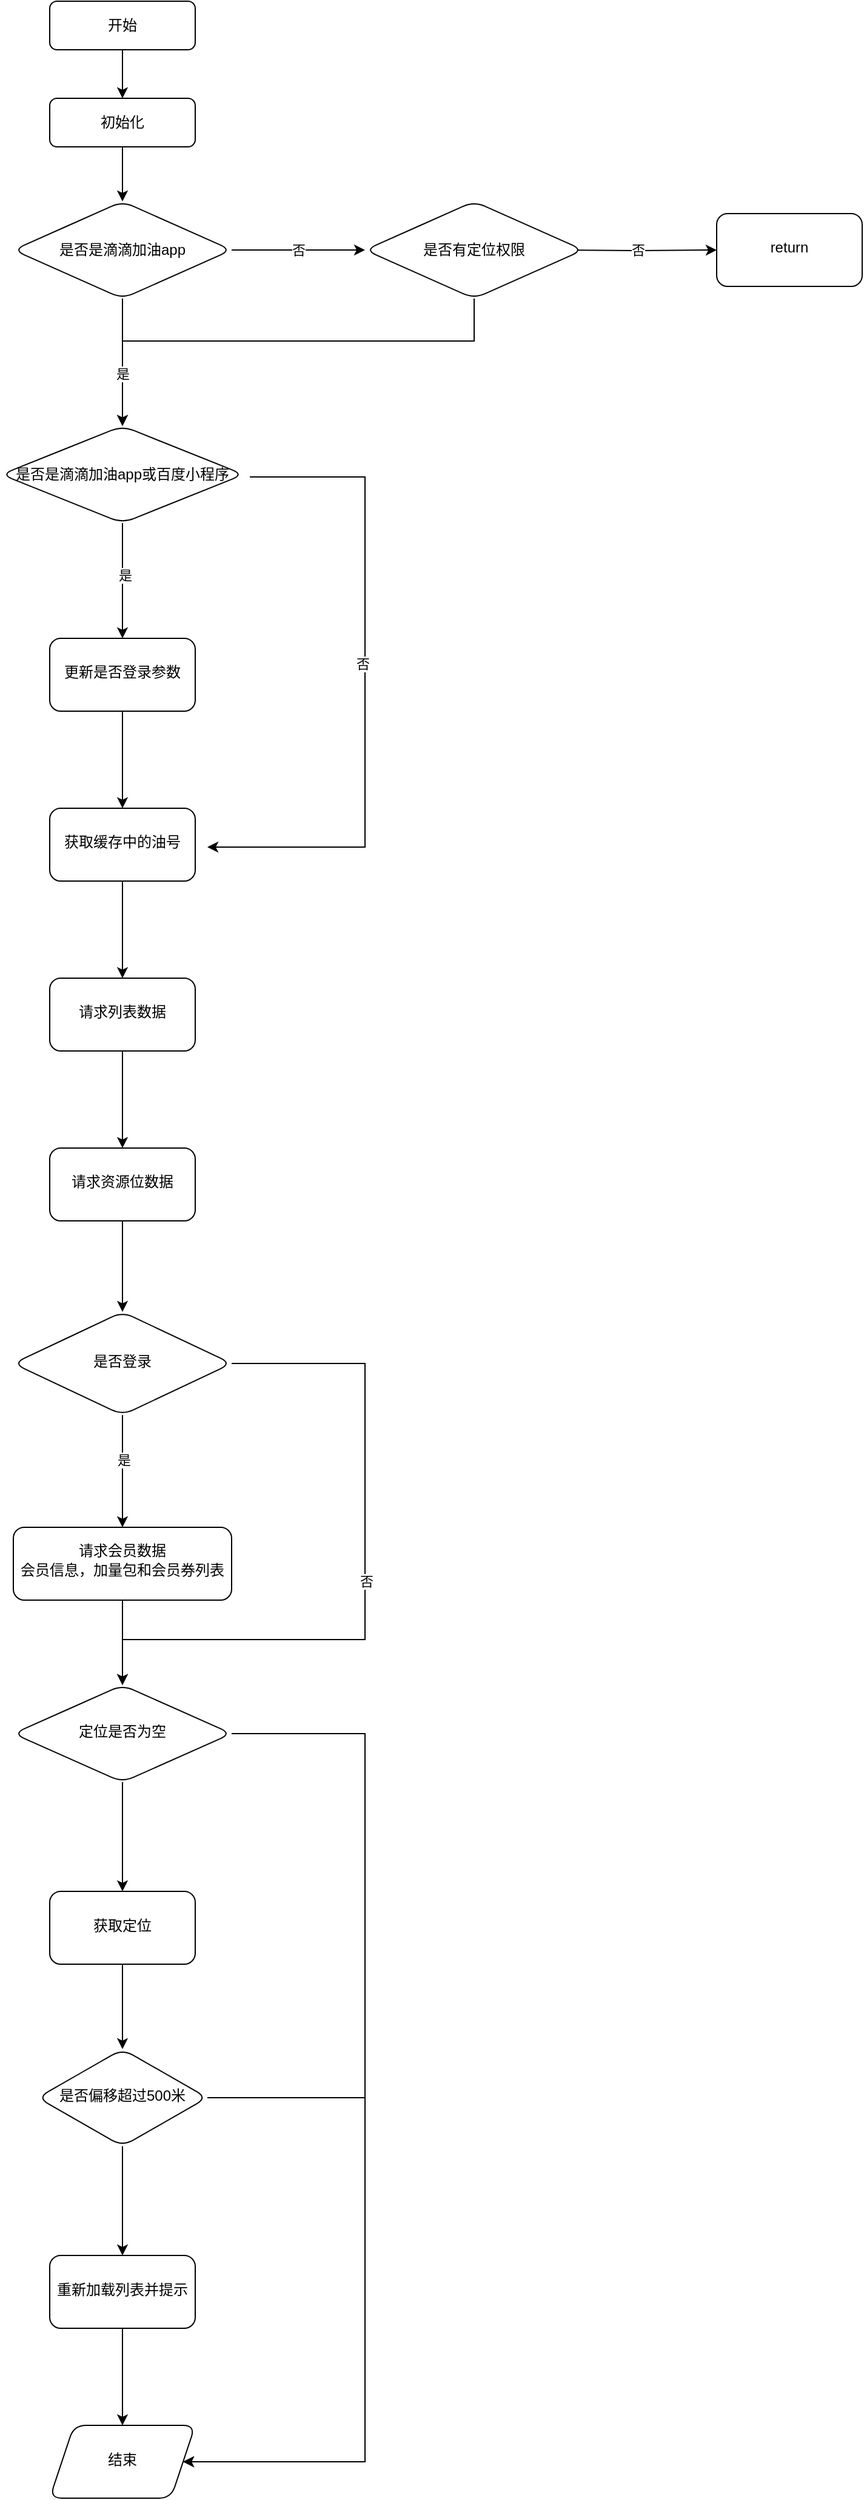 <mxfile version="24.3.1" type="github">
  <diagram id="C5RBs43oDa-KdzZeNtuy" name="storeLIst.index">
    <mxGraphModel dx="1242" dy="796" grid="1" gridSize="10" guides="1" tooltips="1" connect="1" arrows="1" fold="1" page="1" pageScale="1" pageWidth="827" pageHeight="1169" math="0" shadow="0">
      <root>
        <mxCell id="WIyWlLk6GJQsqaUBKTNV-0" />
        <mxCell id="WIyWlLk6GJQsqaUBKTNV-1" parent="WIyWlLk6GJQsqaUBKTNV-0" />
        <mxCell id="lm9GeJffUCndGJtadTd7-4" style="edgeStyle=orthogonalEdgeStyle;rounded=0;orthogonalLoop=1;jettySize=auto;html=1;entryX=0.5;entryY=0;entryDx=0;entryDy=0;" parent="WIyWlLk6GJQsqaUBKTNV-1" source="WIyWlLk6GJQsqaUBKTNV-3" target="WIyWlLk6GJQsqaUBKTNV-7" edge="1">
          <mxGeometry relative="1" as="geometry" />
        </mxCell>
        <mxCell id="WIyWlLk6GJQsqaUBKTNV-3" value="开始" style="rounded=1;whiteSpace=wrap;html=1;fontSize=12;glass=0;strokeWidth=1;shadow=0;" parent="WIyWlLk6GJQsqaUBKTNV-1" vertex="1">
          <mxGeometry x="340" y="40" width="120" height="40" as="geometry" />
        </mxCell>
        <mxCell id="3zuaLprTj63rOy8TazoA-38" value="" style="edgeStyle=orthogonalEdgeStyle;rounded=0;orthogonalLoop=1;jettySize=auto;html=1;" parent="WIyWlLk6GJQsqaUBKTNV-1" source="WIyWlLk6GJQsqaUBKTNV-7" target="3zuaLprTj63rOy8TazoA-37" edge="1">
          <mxGeometry relative="1" as="geometry" />
        </mxCell>
        <mxCell id="WIyWlLk6GJQsqaUBKTNV-7" value="初始化" style="rounded=1;whiteSpace=wrap;html=1;fontSize=12;glass=0;strokeWidth=1;shadow=0;" parent="WIyWlLk6GJQsqaUBKTNV-1" vertex="1">
          <mxGeometry x="340" y="120" width="120" height="40" as="geometry" />
        </mxCell>
        <mxCell id="3zuaLprTj63rOy8TazoA-15" value="否" style="edgeStyle=orthogonalEdgeStyle;rounded=0;orthogonalLoop=1;jettySize=auto;html=1;" parent="WIyWlLk6GJQsqaUBKTNV-1" target="3zuaLprTj63rOy8TazoA-14" edge="1">
          <mxGeometry x="0.011" relative="1" as="geometry">
            <mxPoint x="760" y="245" as="sourcePoint" />
            <mxPoint as="offset" />
          </mxGeometry>
        </mxCell>
        <mxCell id="3zuaLprTj63rOy8TazoA-14" value="return" style="rounded=1;whiteSpace=wrap;html=1;shadow=0;strokeWidth=1;spacing=6;spacingTop=-4;" parent="WIyWlLk6GJQsqaUBKTNV-1" vertex="1">
          <mxGeometry x="890" y="215" width="120" height="60" as="geometry" />
        </mxCell>
        <mxCell id="3zuaLprTj63rOy8TazoA-26" value="" style="edgeStyle=orthogonalEdgeStyle;rounded=0;orthogonalLoop=1;jettySize=auto;html=1;" parent="WIyWlLk6GJQsqaUBKTNV-1" source="3zuaLprTj63rOy8TazoA-23" target="3zuaLprTj63rOy8TazoA-25" edge="1">
          <mxGeometry relative="1" as="geometry" />
        </mxCell>
        <mxCell id="3zuaLprTj63rOy8TazoA-23" value="更新是否登录参数" style="rounded=1;whiteSpace=wrap;html=1;shadow=0;strokeWidth=1;spacing=6;spacingTop=-4;" parent="WIyWlLk6GJQsqaUBKTNV-1" vertex="1">
          <mxGeometry x="340" y="565" width="120" height="60" as="geometry" />
        </mxCell>
        <mxCell id="3zuaLprTj63rOy8TazoA-28" value="" style="edgeStyle=orthogonalEdgeStyle;rounded=0;orthogonalLoop=1;jettySize=auto;html=1;" parent="WIyWlLk6GJQsqaUBKTNV-1" source="3zuaLprTj63rOy8TazoA-25" target="3zuaLprTj63rOy8TazoA-27" edge="1">
          <mxGeometry relative="1" as="geometry" />
        </mxCell>
        <mxCell id="3zuaLprTj63rOy8TazoA-25" value="获取缓存中的油号" style="rounded=1;whiteSpace=wrap;html=1;shadow=0;strokeWidth=1;spacing=6;spacingTop=-4;" parent="WIyWlLk6GJQsqaUBKTNV-1" vertex="1">
          <mxGeometry x="340" y="705" width="120" height="60" as="geometry" />
        </mxCell>
        <mxCell id="3zuaLprTj63rOy8TazoA-30" value="" style="edgeStyle=orthogonalEdgeStyle;rounded=0;orthogonalLoop=1;jettySize=auto;html=1;" parent="WIyWlLk6GJQsqaUBKTNV-1" source="3zuaLprTj63rOy8TazoA-27" target="3zuaLprTj63rOy8TazoA-29" edge="1">
          <mxGeometry relative="1" as="geometry" />
        </mxCell>
        <mxCell id="3zuaLprTj63rOy8TazoA-27" value="请求列表数据" style="rounded=1;whiteSpace=wrap;html=1;shadow=0;strokeWidth=1;spacing=6;spacingTop=-4;" parent="WIyWlLk6GJQsqaUBKTNV-1" vertex="1">
          <mxGeometry x="340" y="845" width="120" height="60" as="geometry" />
        </mxCell>
        <mxCell id="3zuaLprTj63rOy8TazoA-36" value="" style="edgeStyle=orthogonalEdgeStyle;rounded=0;orthogonalLoop=1;jettySize=auto;html=1;" parent="WIyWlLk6GJQsqaUBKTNV-1" source="3zuaLprTj63rOy8TazoA-29" target="3zuaLprTj63rOy8TazoA-35" edge="1">
          <mxGeometry relative="1" as="geometry" />
        </mxCell>
        <mxCell id="3zuaLprTj63rOy8TazoA-29" value="请求资源位数据" style="rounded=1;whiteSpace=wrap;html=1;shadow=0;strokeWidth=1;spacing=6;spacingTop=-4;" parent="WIyWlLk6GJQsqaUBKTNV-1" vertex="1">
          <mxGeometry x="340" y="985" width="120" height="60" as="geometry" />
        </mxCell>
        <mxCell id="3zuaLprTj63rOy8TazoA-46" value="" style="edgeStyle=orthogonalEdgeStyle;rounded=0;orthogonalLoop=1;jettySize=auto;html=1;" parent="WIyWlLk6GJQsqaUBKTNV-1" source="3zuaLprTj63rOy8TazoA-35" target="3zuaLprTj63rOy8TazoA-45" edge="1">
          <mxGeometry relative="1" as="geometry" />
        </mxCell>
        <mxCell id="3zuaLprTj63rOy8TazoA-64" value="是" style="edgeLabel;html=1;align=center;verticalAlign=middle;resizable=0;points=[];" parent="3zuaLprTj63rOy8TazoA-46" vertex="1" connectable="0">
          <mxGeometry x="-0.2" y="1" relative="1" as="geometry">
            <mxPoint as="offset" />
          </mxGeometry>
        </mxCell>
        <mxCell id="3zuaLprTj63rOy8TazoA-61" style="edgeStyle=orthogonalEdgeStyle;rounded=0;orthogonalLoop=1;jettySize=auto;html=1;entryX=0.5;entryY=0;entryDx=0;entryDy=0;" parent="WIyWlLk6GJQsqaUBKTNV-1" source="3zuaLprTj63rOy8TazoA-35" target="3zuaLprTj63rOy8TazoA-56" edge="1">
          <mxGeometry relative="1" as="geometry">
            <mxPoint x="530" y="1430" as="targetPoint" />
            <Array as="points">
              <mxPoint x="600" y="1163" />
              <mxPoint x="600" y="1390" />
              <mxPoint x="400" y="1390" />
            </Array>
          </mxGeometry>
        </mxCell>
        <mxCell id="3zuaLprTj63rOy8TazoA-65" value="否" style="edgeLabel;html=1;align=center;verticalAlign=middle;resizable=0;points=[];" parent="3zuaLprTj63rOy8TazoA-61" vertex="1" connectable="0">
          <mxGeometry x="0.004" y="1" relative="1" as="geometry">
            <mxPoint y="1" as="offset" />
          </mxGeometry>
        </mxCell>
        <mxCell id="3zuaLprTj63rOy8TazoA-35" value="是否登录" style="rhombus;whiteSpace=wrap;html=1;rounded=1;shadow=0;strokeWidth=1;spacing=6;spacingTop=-4;" parent="WIyWlLk6GJQsqaUBKTNV-1" vertex="1">
          <mxGeometry x="310" y="1120" width="180" height="85" as="geometry" />
        </mxCell>
        <mxCell id="3zuaLprTj63rOy8TazoA-41" value="否" style="edgeStyle=orthogonalEdgeStyle;rounded=0;orthogonalLoop=1;jettySize=auto;html=1;" parent="WIyWlLk6GJQsqaUBKTNV-1" source="3zuaLprTj63rOy8TazoA-37" target="3zuaLprTj63rOy8TazoA-40" edge="1">
          <mxGeometry relative="1" as="geometry">
            <Array as="points">
              <mxPoint x="550" y="245" />
              <mxPoint x="550" y="245" />
            </Array>
          </mxGeometry>
        </mxCell>
        <mxCell id="3zuaLprTj63rOy8TazoA-43" style="edgeStyle=orthogonalEdgeStyle;rounded=0;orthogonalLoop=1;jettySize=auto;html=1;entryX=0.5;entryY=0;entryDx=0;entryDy=0;" parent="WIyWlLk6GJQsqaUBKTNV-1" source="3zuaLprTj63rOy8TazoA-37" target="3zuaLprTj63rOy8TazoA-51" edge="1">
          <mxGeometry relative="1" as="geometry">
            <mxPoint x="400" y="380" as="targetPoint" />
          </mxGeometry>
        </mxCell>
        <mxCell id="3zuaLprTj63rOy8TazoA-37" value="是否是滴滴加油app" style="rhombus;whiteSpace=wrap;html=1;rounded=1;glass=0;strokeWidth=1;shadow=0;" parent="WIyWlLk6GJQsqaUBKTNV-1" vertex="1">
          <mxGeometry x="310" y="205" width="180" height="80" as="geometry" />
        </mxCell>
        <mxCell id="3zuaLprTj63rOy8TazoA-58" style="edgeStyle=orthogonalEdgeStyle;rounded=0;orthogonalLoop=1;jettySize=auto;html=1;entryX=0.5;entryY=0;entryDx=0;entryDy=0;" parent="WIyWlLk6GJQsqaUBKTNV-1" source="3zuaLprTj63rOy8TazoA-40" target="3zuaLprTj63rOy8TazoA-51" edge="1">
          <mxGeometry relative="1" as="geometry">
            <Array as="points">
              <mxPoint x="690" y="320" />
              <mxPoint x="400" y="320" />
            </Array>
          </mxGeometry>
        </mxCell>
        <mxCell id="3zuaLprTj63rOy8TazoA-59" value="是" style="edgeLabel;html=1;align=center;verticalAlign=middle;resizable=0;points=[];" parent="3zuaLprTj63rOy8TazoA-58" vertex="1" connectable="0">
          <mxGeometry x="0.782" relative="1" as="geometry">
            <mxPoint as="offset" />
          </mxGeometry>
        </mxCell>
        <mxCell id="3zuaLprTj63rOy8TazoA-40" value="是否有定位权限" style="rhombus;whiteSpace=wrap;html=1;rounded=1;glass=0;strokeWidth=1;shadow=0;" parent="WIyWlLk6GJQsqaUBKTNV-1" vertex="1">
          <mxGeometry x="600" y="205" width="180" height="80" as="geometry" />
        </mxCell>
        <mxCell id="3zuaLprTj63rOy8TazoA-57" value="" style="edgeStyle=orthogonalEdgeStyle;rounded=0;orthogonalLoop=1;jettySize=auto;html=1;" parent="WIyWlLk6GJQsqaUBKTNV-1" source="3zuaLprTj63rOy8TazoA-45" target="3zuaLprTj63rOy8TazoA-56" edge="1">
          <mxGeometry relative="1" as="geometry" />
        </mxCell>
        <mxCell id="3zuaLprTj63rOy8TazoA-45" value="请求会员数据&lt;div&gt;&lt;div style=&quot;font-family: Menlo, Monaco, &amp;quot;Courier New&amp;quot;, monospace; line-height: 18px; white-space: pre;&quot;&gt;会员信息，加量包和会员券列表&lt;/div&gt;&lt;/div&gt;" style="whiteSpace=wrap;html=1;rounded=1;shadow=0;strokeWidth=1;spacing=6;spacingTop=-4;" parent="WIyWlLk6GJQsqaUBKTNV-1" vertex="1">
          <mxGeometry x="310" y="1297.5" width="180" height="60" as="geometry" />
        </mxCell>
        <mxCell id="3zuaLprTj63rOy8TazoA-52" style="edgeStyle=orthogonalEdgeStyle;rounded=0;orthogonalLoop=1;jettySize=auto;html=1;entryX=0.5;entryY=0;entryDx=0;entryDy=0;" parent="WIyWlLk6GJQsqaUBKTNV-1" source="3zuaLprTj63rOy8TazoA-51" target="3zuaLprTj63rOy8TazoA-23" edge="1">
          <mxGeometry relative="1" as="geometry" />
        </mxCell>
        <mxCell id="3zuaLprTj63rOy8TazoA-62" value="是" style="edgeLabel;html=1;align=center;verticalAlign=middle;resizable=0;points=[];" parent="3zuaLprTj63rOy8TazoA-52" vertex="1" connectable="0">
          <mxGeometry x="-0.095" y="2" relative="1" as="geometry">
            <mxPoint as="offset" />
          </mxGeometry>
        </mxCell>
        <mxCell id="3zuaLprTj63rOy8TazoA-53" style="edgeStyle=orthogonalEdgeStyle;rounded=0;orthogonalLoop=1;jettySize=auto;html=1;entryX=1;entryY=0.5;entryDx=0;entryDy=0;" parent="WIyWlLk6GJQsqaUBKTNV-1" edge="1">
          <mxGeometry relative="1" as="geometry">
            <mxPoint x="505" y="432" as="sourcePoint" />
            <mxPoint x="470" y="737" as="targetPoint" />
            <Array as="points">
              <mxPoint x="600" y="432" />
              <mxPoint x="600" y="737" />
            </Array>
          </mxGeometry>
        </mxCell>
        <mxCell id="3zuaLprTj63rOy8TazoA-63" value="否" style="edgeLabel;html=1;align=center;verticalAlign=middle;resizable=0;points=[];" parent="3zuaLprTj63rOy8TazoA-53" vertex="1" connectable="0">
          <mxGeometry x="-0.06" y="-2" relative="1" as="geometry">
            <mxPoint as="offset" />
          </mxGeometry>
        </mxCell>
        <mxCell id="3zuaLprTj63rOy8TazoA-51" value="是否是滴滴加油app&lt;span style=&quot;background-color: initial;&quot;&gt;或百度小程序&lt;/span&gt;" style="rhombus;whiteSpace=wrap;html=1;rounded=1;glass=0;strokeWidth=1;shadow=0;" parent="WIyWlLk6GJQsqaUBKTNV-1" vertex="1">
          <mxGeometry x="300" y="390" width="200" height="80" as="geometry" />
        </mxCell>
        <mxCell id="3zuaLprTj63rOy8TazoA-67" value="" style="edgeStyle=orthogonalEdgeStyle;rounded=0;orthogonalLoop=1;jettySize=auto;html=1;" parent="WIyWlLk6GJQsqaUBKTNV-1" source="3zuaLprTj63rOy8TazoA-56" target="3zuaLprTj63rOy8TazoA-66" edge="1">
          <mxGeometry relative="1" as="geometry" />
        </mxCell>
        <mxCell id="3zuaLprTj63rOy8TazoA-76" style="edgeStyle=orthogonalEdgeStyle;rounded=0;orthogonalLoop=1;jettySize=auto;html=1;entryX=1;entryY=0.5;entryDx=0;entryDy=0;" parent="WIyWlLk6GJQsqaUBKTNV-1" source="3zuaLprTj63rOy8TazoA-56" target="3zuaLprTj63rOy8TazoA-74" edge="1">
          <mxGeometry relative="1" as="geometry">
            <mxPoint x="530" y="2050" as="targetPoint" />
            <Array as="points">
              <mxPoint x="600" y="1468" />
              <mxPoint x="600" y="2068" />
            </Array>
          </mxGeometry>
        </mxCell>
        <mxCell id="3zuaLprTj63rOy8TazoA-56" value="定位是否为空" style="rhombus;whiteSpace=wrap;html=1;rounded=1;shadow=0;strokeWidth=1;spacing=6;spacingTop=-4;" parent="WIyWlLk6GJQsqaUBKTNV-1" vertex="1">
          <mxGeometry x="310" y="1427.5" width="180" height="80" as="geometry" />
        </mxCell>
        <mxCell id="3zuaLprTj63rOy8TazoA-71" value="" style="edgeStyle=orthogonalEdgeStyle;rounded=0;orthogonalLoop=1;jettySize=auto;html=1;" parent="WIyWlLk6GJQsqaUBKTNV-1" source="3zuaLprTj63rOy8TazoA-66" target="3zuaLprTj63rOy8TazoA-70" edge="1">
          <mxGeometry relative="1" as="geometry" />
        </mxCell>
        <mxCell id="3zuaLprTj63rOy8TazoA-66" value="获取定位" style="rounded=1;whiteSpace=wrap;html=1;shadow=0;strokeWidth=1;spacing=6;spacingTop=-4;" parent="WIyWlLk6GJQsqaUBKTNV-1" vertex="1">
          <mxGeometry x="340" y="1597.5" width="120" height="60" as="geometry" />
        </mxCell>
        <mxCell id="3zuaLprTj63rOy8TazoA-73" value="" style="edgeStyle=orthogonalEdgeStyle;rounded=0;orthogonalLoop=1;jettySize=auto;html=1;" parent="WIyWlLk6GJQsqaUBKTNV-1" source="3zuaLprTj63rOy8TazoA-70" target="3zuaLprTj63rOy8TazoA-72" edge="1">
          <mxGeometry relative="1" as="geometry" />
        </mxCell>
        <mxCell id="3zuaLprTj63rOy8TazoA-77" style="edgeStyle=orthogonalEdgeStyle;rounded=0;orthogonalLoop=1;jettySize=auto;html=1;entryX=1;entryY=0.5;entryDx=0;entryDy=0;" parent="WIyWlLk6GJQsqaUBKTNV-1" source="3zuaLprTj63rOy8TazoA-70" target="3zuaLprTj63rOy8TazoA-74" edge="1">
          <mxGeometry relative="1" as="geometry">
            <Array as="points">
              <mxPoint x="600" y="1768" />
              <mxPoint x="600" y="2068" />
            </Array>
          </mxGeometry>
        </mxCell>
        <mxCell id="3zuaLprTj63rOy8TazoA-70" value="是否偏移超过500米" style="rhombus;whiteSpace=wrap;html=1;rounded=1;shadow=0;strokeWidth=1;spacing=6;spacingTop=-4;" parent="WIyWlLk6GJQsqaUBKTNV-1" vertex="1">
          <mxGeometry x="330" y="1727.5" width="140" height="80" as="geometry" />
        </mxCell>
        <mxCell id="3zuaLprTj63rOy8TazoA-75" value="" style="edgeStyle=orthogonalEdgeStyle;rounded=0;orthogonalLoop=1;jettySize=auto;html=1;" parent="WIyWlLk6GJQsqaUBKTNV-1" source="3zuaLprTj63rOy8TazoA-72" target="3zuaLprTj63rOy8TazoA-74" edge="1">
          <mxGeometry relative="1" as="geometry" />
        </mxCell>
        <mxCell id="3zuaLprTj63rOy8TazoA-72" value="重新加载列表并提示" style="whiteSpace=wrap;html=1;rounded=1;shadow=0;strokeWidth=1;spacing=6;spacingTop=-4;" parent="WIyWlLk6GJQsqaUBKTNV-1" vertex="1">
          <mxGeometry x="340" y="1897.5" width="120" height="60" as="geometry" />
        </mxCell>
        <mxCell id="3zuaLprTj63rOy8TazoA-74" value="结束" style="shape=parallelogram;perimeter=parallelogramPerimeter;whiteSpace=wrap;html=1;fixedSize=1;rounded=1;shadow=0;strokeWidth=1;spacing=6;spacingTop=-4;" parent="WIyWlLk6GJQsqaUBKTNV-1" vertex="1">
          <mxGeometry x="340" y="2037.5" width="120" height="60" as="geometry" />
        </mxCell>
      </root>
    </mxGraphModel>
  </diagram>
</mxfile>
